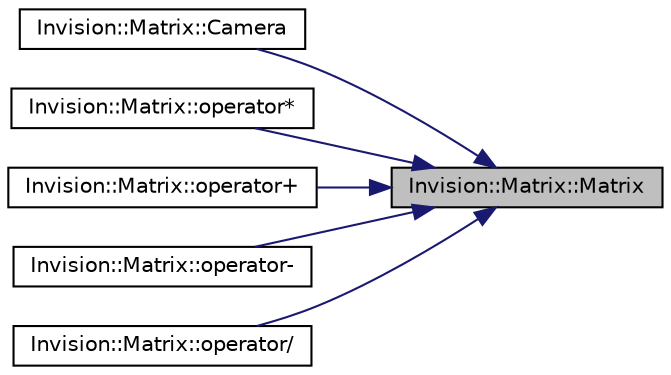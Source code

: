 digraph "Invision::Matrix::Matrix"
{
 // LATEX_PDF_SIZE
  edge [fontname="Helvetica",fontsize="10",labelfontname="Helvetica",labelfontsize="10"];
  node [fontname="Helvetica",fontsize="10",shape=record];
  rankdir="RL";
  Node1 [label="Invision::Matrix::Matrix",height=0.2,width=0.4,color="black", fillcolor="grey75", style="filled", fontcolor="black",tooltip="initialize a matrix"];
  Node1 -> Node2 [dir="back",color="midnightblue",fontsize="10",style="solid",fontname="Helvetica"];
  Node2 [label="Invision::Matrix::Camera",height=0.2,width=0.4,color="black", fillcolor="white", style="filled",URL="$class_invision_1_1_matrix.html#a71cc9860636278d03154ee18f5115c3a",tooltip="use camera transformation"];
  Node1 -> Node3 [dir="back",color="midnightblue",fontsize="10",style="solid",fontname="Helvetica"];
  Node3 [label="Invision::Matrix::operator*",height=0.2,width=0.4,color="black", fillcolor="white", style="filled",URL="$class_invision_1_1_matrix.html#a76f194e18ed21b745aa5752af9401853",tooltip="multiplies the Matrix with another Matrix"];
  Node1 -> Node4 [dir="back",color="midnightblue",fontsize="10",style="solid",fontname="Helvetica"];
  Node4 [label="Invision::Matrix::operator+",height=0.2,width=0.4,color="black", fillcolor="white", style="filled",URL="$class_invision_1_1_matrix.html#a019506ecd758f5787a6cf9e9c2f4598b",tooltip="adds the Matrix with another Matrix"];
  Node1 -> Node5 [dir="back",color="midnightblue",fontsize="10",style="solid",fontname="Helvetica"];
  Node5 [label="Invision::Matrix::operator-",height=0.2,width=0.4,color="black", fillcolor="white", style="filled",URL="$class_invision_1_1_matrix.html#a926b8df17cd5c7861c5c5a42336fa8e3",tooltip="subtract the Matrix with another Matrix"];
  Node1 -> Node6 [dir="back",color="midnightblue",fontsize="10",style="solid",fontname="Helvetica"];
  Node6 [label="Invision::Matrix::operator/",height=0.2,width=0.4,color="black", fillcolor="white", style="filled",URL="$class_invision_1_1_matrix.html#aa2551feb89d0fd26cae8059539d3e083",tooltip="divides the Matrix with a scale value"];
}
